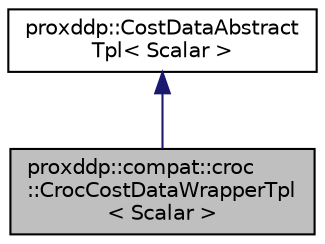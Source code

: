 digraph "proxddp::compat::croc::CrocCostDataWrapperTpl&lt; Scalar &gt;"
{
 // LATEX_PDF_SIZE
  bgcolor="transparent";
  edge [fontname="Helvetica",fontsize="10",labelfontname="Helvetica",labelfontsize="10"];
  node [fontname="Helvetica",fontsize="10",shape=record];
  Node1 [label="proxddp::compat::croc\l::CrocCostDataWrapperTpl\l\< Scalar \>",height=0.2,width=0.4,color="black", fillcolor="grey75", style="filled", fontcolor="black",tooltip=" "];
  Node2 -> Node1 [dir="back",color="midnightblue",fontsize="10",style="solid",fontname="Helvetica"];
  Node2 [label="proxddp::CostDataAbstract\lTpl\< Scalar \>",height=0.2,width=0.4,color="black",URL="$structproxddp_1_1CostDataAbstractTpl.html",tooltip=" "];
}

